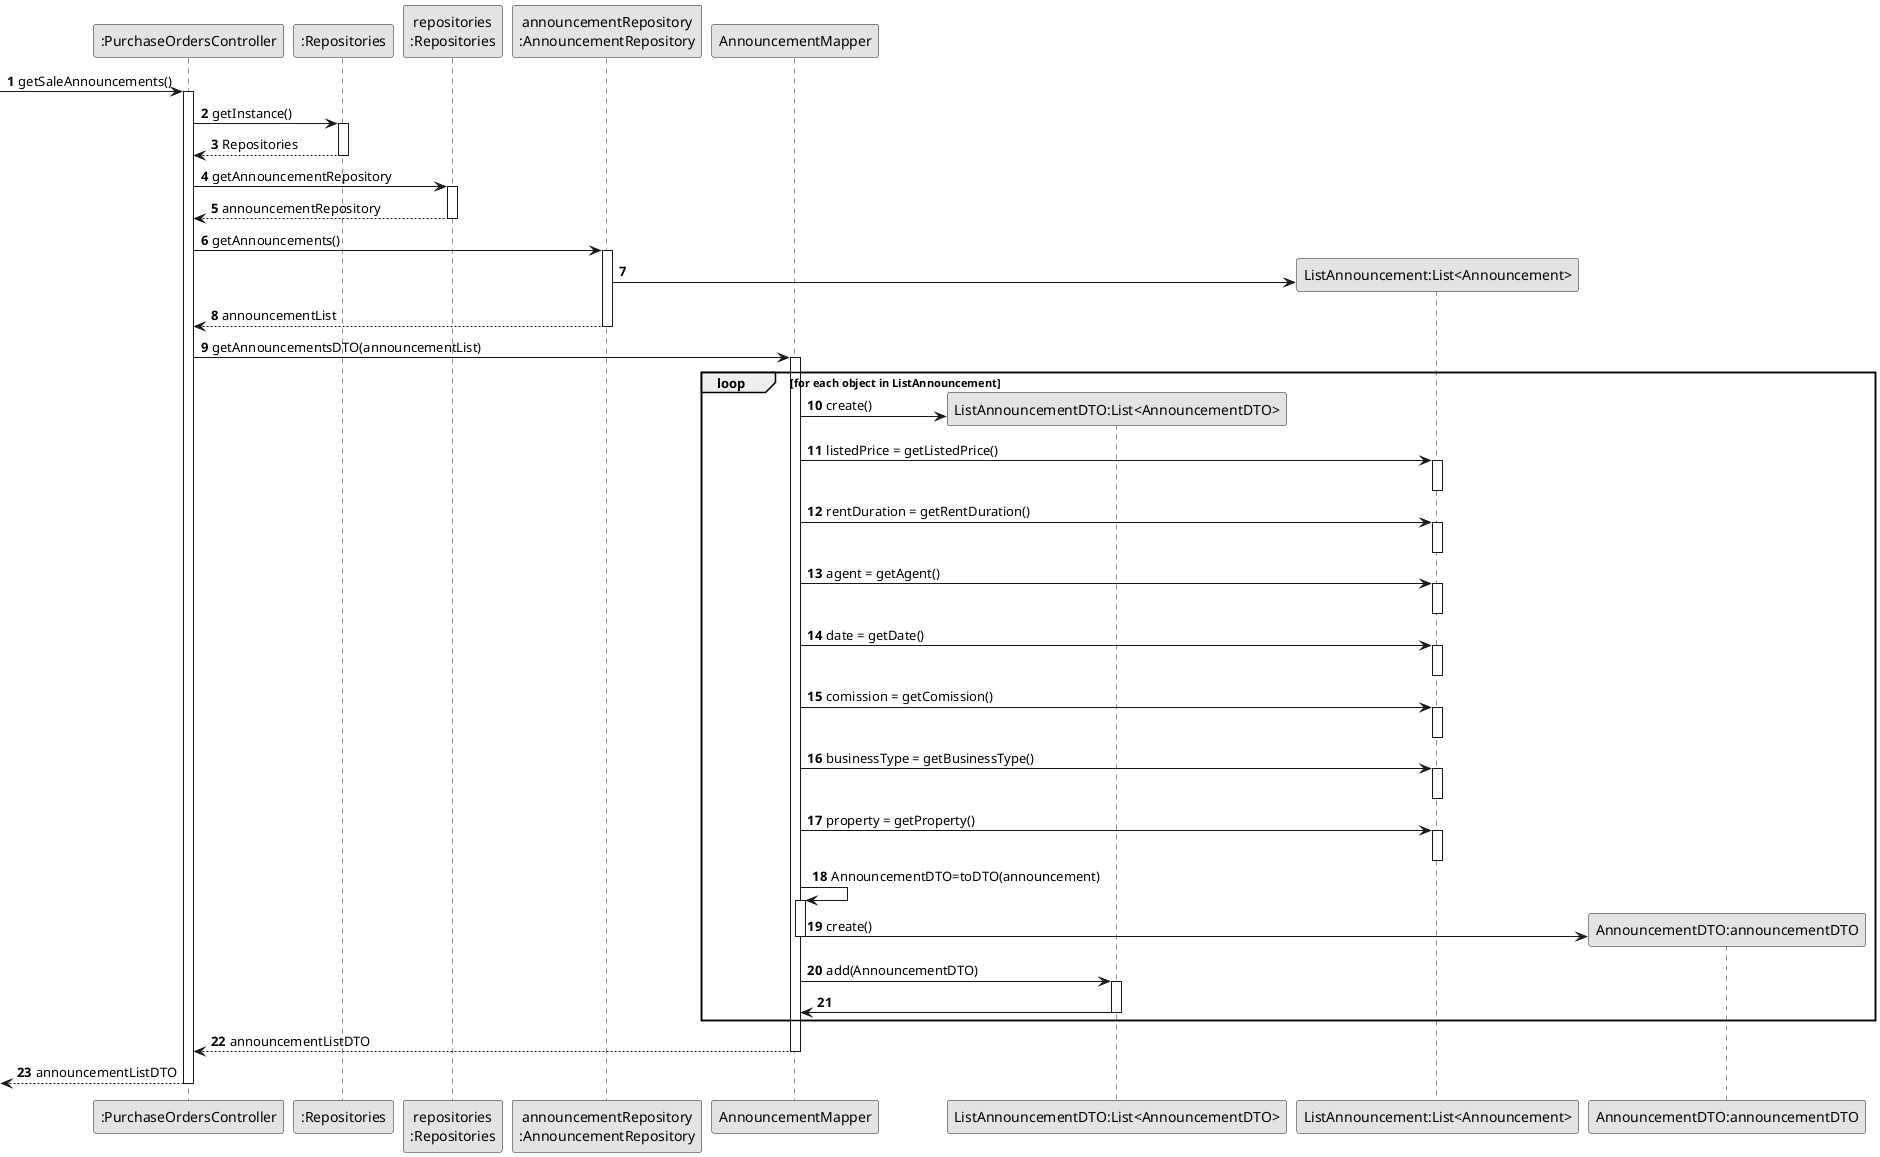 @startuml
skinparam monochrome true
skinparam packageStyle rectangle
skinparam shadowing false





autonumber 3

participant ":PurchaseOrdersController" as CTRL
participant ":Repositories" as RepositorySingleton
participant "repositories\n:Repositories" as PLAT
participant "announcementRepository\n:AnnouncementRepository" as LOC
participant "AnnouncementMapper" as stMa
participant "ListAnnouncementDTO:List<AnnouncementDTO>" as listStDTO
participant "ListAnnouncement:List<Announcement>" as listSt
participant "AnnouncementDTO:announcementDTO" as stDTO

 autonumber 1

         ->CTRL : getSaleAnnouncements()

             activate CTRL

                 CTRL -> RepositorySingleton: getInstance()
                 activate RepositorySingleton

                 RepositorySingleton --> CTRL: Repositories
                 deactivate RepositorySingleton

                 CTRL -> PLAT: getAnnouncementRepository
                 activate PLAT

                 PLAT --> CTRL: announcementRepository
                 deactivate PLAT

                 CTRL -> LOC : getAnnouncements()
                     activate LOC

                         LOC -> listSt**

                         LOC --> CTRL : announcementList
                     deactivate LOC

                     CTRL -> stMa : getAnnouncementsDTO(announcementList)
                     activate stMa

                     loop for each object in ListAnnouncement

                         stMa -> listStDTO** : create()

                         stMa -> listSt : listedPrice = getListedPrice()
                         activate listSt
                         deactivate listSt

                         stMa -> listSt : rentDuration = getRentDuration()
                         activate listSt
                         deactivate listSt

                         stMa -> listSt : agent = getAgent()
                         activate listSt
                         deactivate listSt

                         stMa -> listSt : date = getDate()
                         activate listSt
                         deactivate listSt

                         stMa -> listSt : comission = getComission()
                         activate listSt
                         deactivate listSt

                         stMa -> listSt : businessType = getBusinessType()
                         activate listSt
                         deactivate listSt

                         stMa -> listSt : property = getProperty()
                         activate listSt
                         deactivate listSt

                         stMa -> stMa :AnnouncementDTO=toDTO(announcement)
                         activate stMa

                             stMa -> stDTO** : create()
                         deactivate stMa

                         stMa -> listStDTO : add(AnnouncementDTO)
                         activate listStDTO
                            listStDTO -> stMa
                         deactivate listStDTO

                         end
                         stMa --> CTRL : announcementListDTO
                     deactivate stMa


             <--CTRL : announcementListDTO
         deactivate CTRL

@enduml
